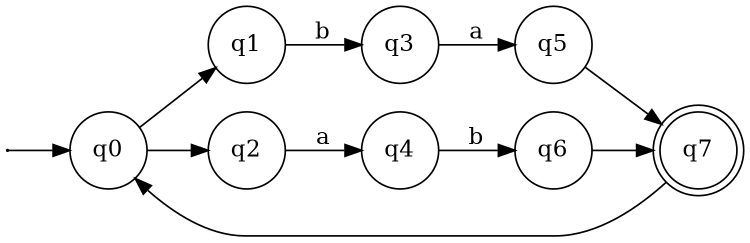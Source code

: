 digraph G {    
    shape   = circle;
    rankdir = LR;
    size    = "5,7";

    start [label="",width=0.00001,height=0.00001];

    start -> 0;
    0 [label = "q0", shape = circle];
    1 [label = "q1", shape = circle];
    2 [label = "q2", shape = circle];
    3 [label = "q3", shape = circle];
    4 [label = "q4", shape = circle];
    5 [label = "q5", shape = circle];
    6 [label = "q6", shape = circle];
    7 [label = "q7", shape = circle, peripheries = 2];


    0 -> 1;
    0 -> 2;
    1 -> 3 [label = "b"];
    3 -> 5 [label = "a"];
    7 -> 0;
    2 -> 4 [label = "a"];
    4 -> 6 [label = "b"];
    5 -> 7;
    6 -> 7;
}

